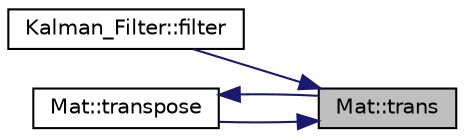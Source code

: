 digraph "Mat::trans"
{
 // INTERACTIVE_SVG=YES
 // LATEX_PDF_SIZE
  edge [fontname="Helvetica",fontsize="10",labelfontname="Helvetica",labelfontsize="10"];
  node [fontname="Helvetica",fontsize="10",shape=record];
  rankdir="RL";
  Node104 [label="Mat::trans",height=0.2,width=0.4,color="black", fillcolor="grey75", style="filled", fontcolor="black",tooltip=" "];
  Node104 -> Node105 [dir="back",color="midnightblue",fontsize="10",style="solid",fontname="Helvetica"];
  Node105 [label="Kalman_Filter::filter",height=0.2,width=0.4,color="black", fillcolor="white", style="filled",URL="$class_kalman___filter.html#a6ee45f2d0368a57b7ea49185a52d8175",tooltip=" "];
  Node104 -> Node106 [dir="back",color="midnightblue",fontsize="10",style="solid",fontname="Helvetica"];
  Node106 [label="Mat::transpose",height=0.2,width=0.4,color="black", fillcolor="white", style="filled",URL="$class_mat.html#a55e6cc33fc65042a4cff351fe59ae476",tooltip=" "];
  Node106 -> Node104 [dir="back",color="midnightblue",fontsize="10",style="solid",fontname="Helvetica"];
}
